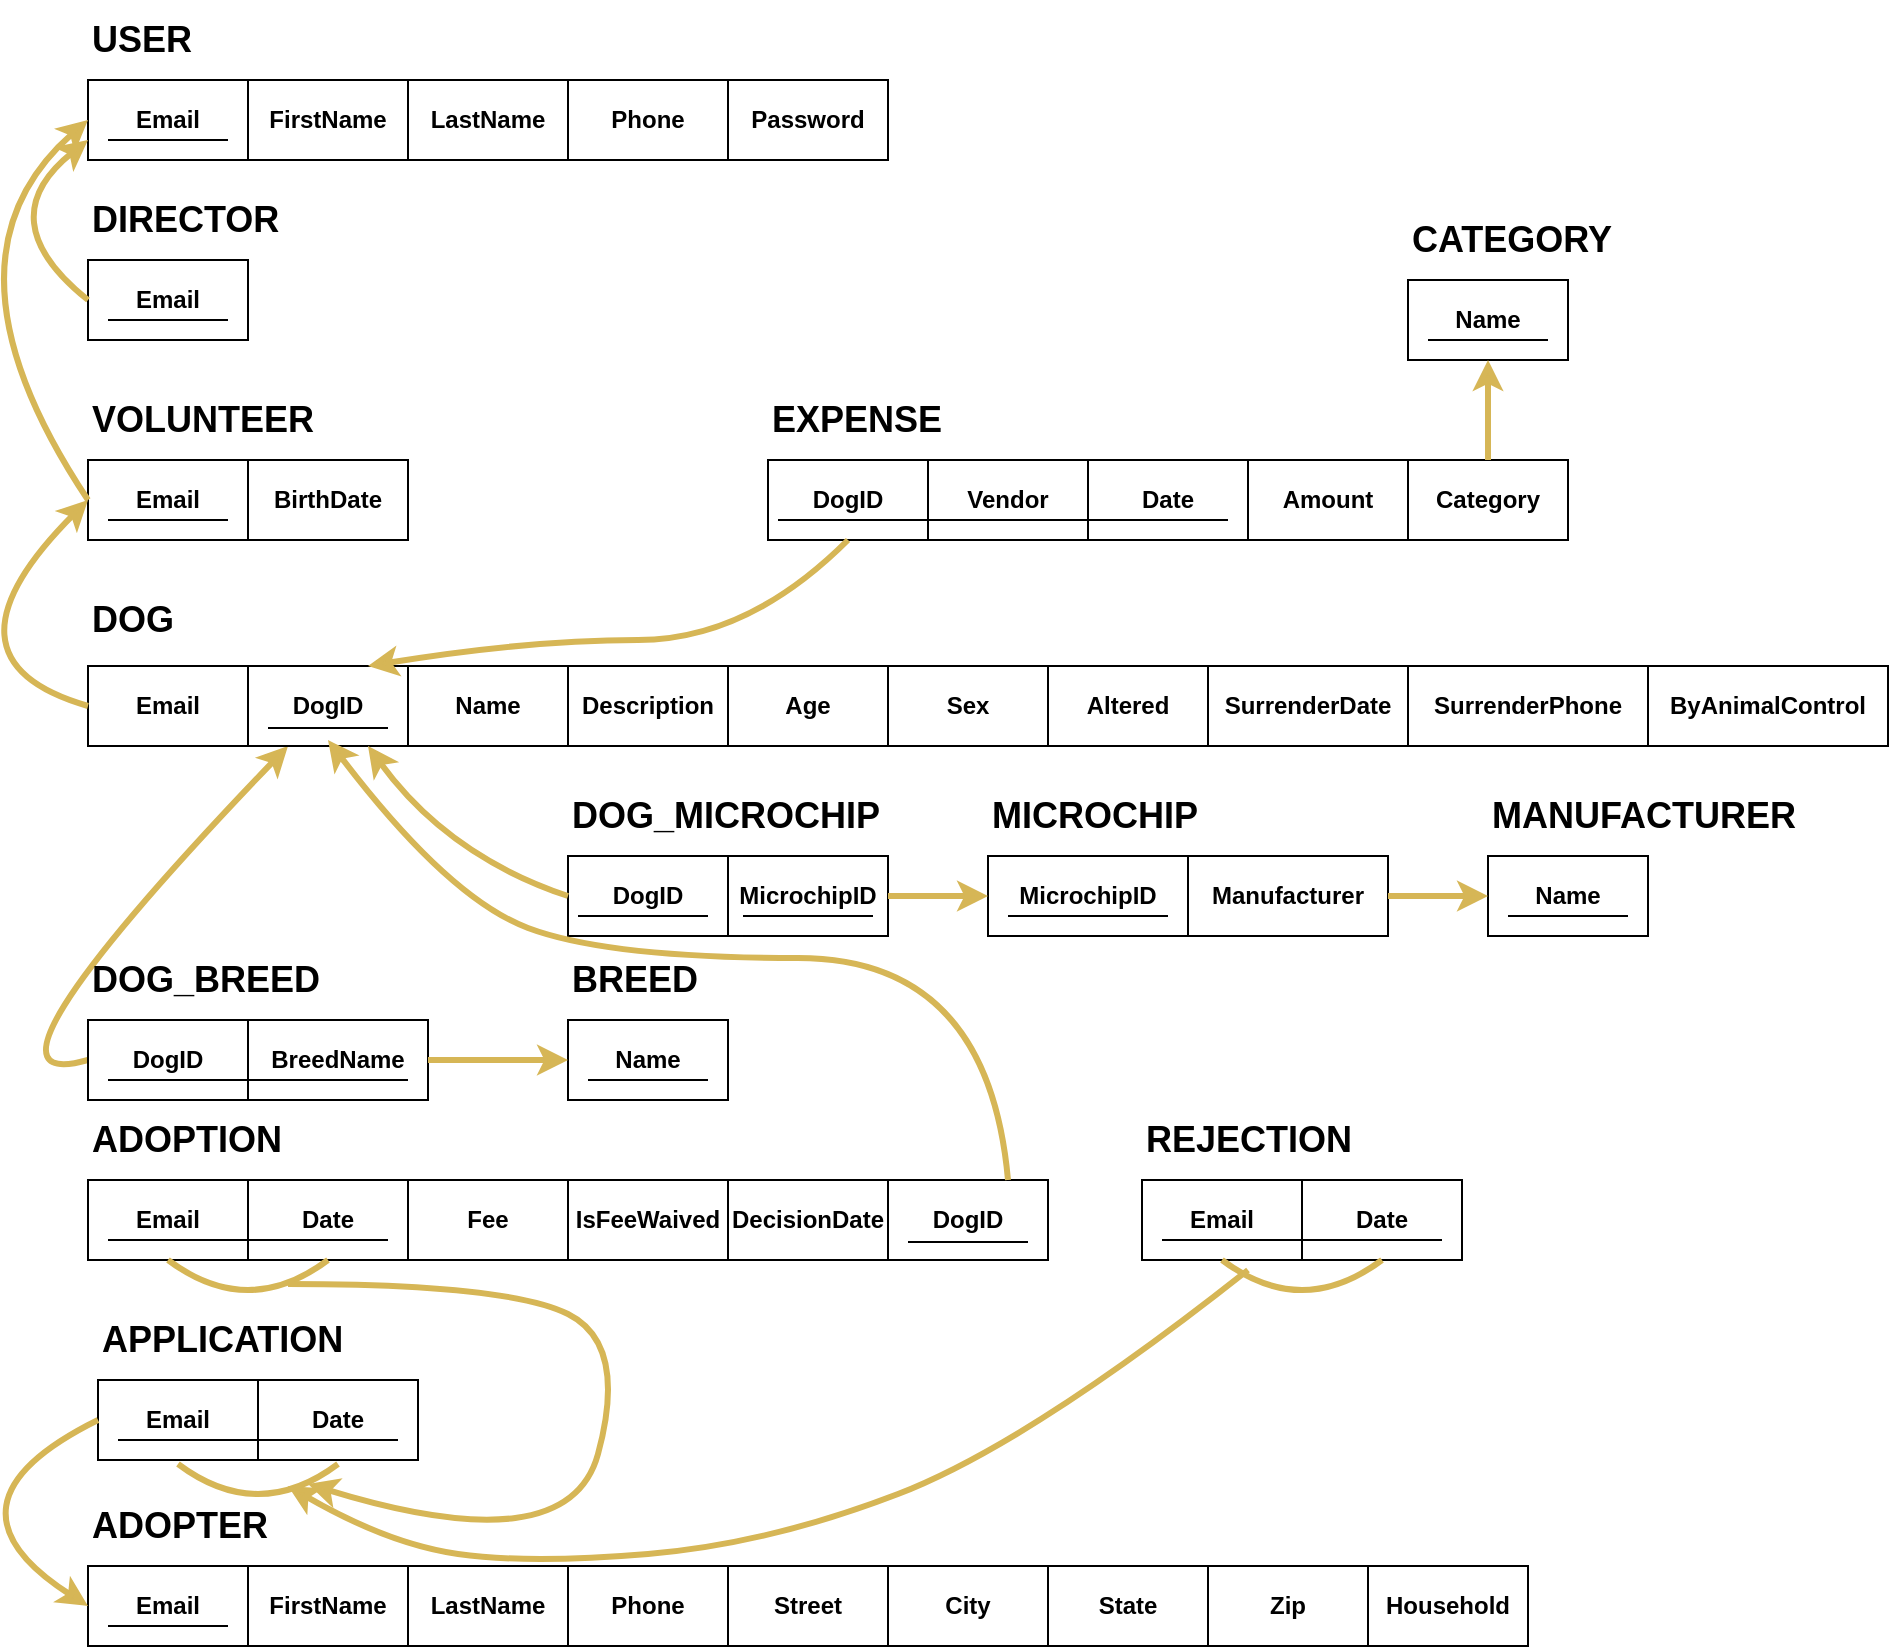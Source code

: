 <mxfile version="26.1.0">
  <diagram name="Page-1" id="qndO_Mjxu-_fTsWk3JKw">
    <mxGraphModel dx="976" dy="495" grid="1" gridSize="10" guides="1" tooltips="1" connect="1" arrows="1" fold="1" page="1" pageScale="1" pageWidth="1100" pageHeight="850" math="0" shadow="0">
      <root>
        <mxCell id="0" />
        <mxCell id="1" parent="0" />
        <mxCell id="BCJE9C6mnE361nlagNKe-139" value="" style="curved=1;endArrow=classic;html=1;rounded=0;exitX=0;exitY=0.5;exitDx=0;exitDy=0;fillColor=#fff2cc;strokeColor=#d6b656;strokeWidth=3;entryX=0.25;entryY=1;entryDx=0;entryDy=0;" parent="1" source="BCJE9C6mnE361nlagNKe-67" target="BCJE9C6mnE361nlagNKe-57" edge="1">
          <mxGeometry width="50" height="50" relative="1" as="geometry">
            <mxPoint x="640" y="625" as="sourcePoint" />
            <mxPoint x="540" y="800" as="targetPoint" />
            <Array as="points">
              <mxPoint x="20" y="565" />
            </Array>
          </mxGeometry>
        </mxCell>
        <mxCell id="BCJE9C6mnE361nlagNKe-73" value="" style="group" parent="1" vertex="1" connectable="0">
          <mxGeometry x="90" y="485" width="170" height="80" as="geometry" />
        </mxCell>
        <mxCell id="BCJE9C6mnE361nlagNKe-67" value="DogID" style="rounded=0;whiteSpace=wrap;html=1;fontStyle=1" parent="BCJE9C6mnE361nlagNKe-73" vertex="1">
          <mxGeometry y="40" width="80" height="40" as="geometry" />
        </mxCell>
        <mxCell id="BCJE9C6mnE361nlagNKe-68" value="BreedName" style="rounded=0;whiteSpace=wrap;html=1;fontStyle=1" parent="BCJE9C6mnE361nlagNKe-73" vertex="1">
          <mxGeometry x="80" y="40" width="90" height="40" as="geometry" />
        </mxCell>
        <mxCell id="BCJE9C6mnE361nlagNKe-69" value="DOG_BREED" style="text;strokeColor=none;fillColor=none;html=1;fontSize=18;fontStyle=1;verticalAlign=middle;align=left;" parent="BCJE9C6mnE361nlagNKe-73" vertex="1">
          <mxGeometry width="100" height="40" as="geometry" />
        </mxCell>
        <mxCell id="BCJE9C6mnE361nlagNKe-112" value="" style="endArrow=none;html=1;rounded=0;strokeWidth=1;" parent="BCJE9C6mnE361nlagNKe-73" edge="1">
          <mxGeometry width="50" height="50" relative="1" as="geometry">
            <mxPoint x="10" y="70" as="sourcePoint" />
            <mxPoint x="160" y="70" as="targetPoint" />
          </mxGeometry>
        </mxCell>
        <mxCell id="BCJE9C6mnE361nlagNKe-77" value="" style="group" parent="1" vertex="1" connectable="0">
          <mxGeometry x="330" y="485" width="100" height="80" as="geometry" />
        </mxCell>
        <mxCell id="BCJE9C6mnE361nlagNKe-70" value="Name" style="rounded=0;whiteSpace=wrap;html=1;fontStyle=1" parent="BCJE9C6mnE361nlagNKe-77" vertex="1">
          <mxGeometry y="40" width="80" height="40" as="geometry" />
        </mxCell>
        <mxCell id="BCJE9C6mnE361nlagNKe-72" value="BREED" style="text;strokeColor=none;fillColor=none;html=1;fontSize=18;fontStyle=1;verticalAlign=middle;align=left;" parent="BCJE9C6mnE361nlagNKe-77" vertex="1">
          <mxGeometry width="100" height="40" as="geometry" />
        </mxCell>
        <mxCell id="BCJE9C6mnE361nlagNKe-113" value="" style="endArrow=none;html=1;rounded=0;strokeWidth=1;" parent="BCJE9C6mnE361nlagNKe-77" edge="1">
          <mxGeometry width="50" height="50" relative="1" as="geometry">
            <mxPoint x="10" y="70" as="sourcePoint" />
            <mxPoint x="70" y="70" as="targetPoint" />
          </mxGeometry>
        </mxCell>
        <mxCell id="BCJE9C6mnE361nlagNKe-78" value="" style="group" parent="1" vertex="1" connectable="0">
          <mxGeometry x="790" y="403" width="100" height="80" as="geometry" />
        </mxCell>
        <mxCell id="BCJE9C6mnE361nlagNKe-79" value="Name" style="rounded=0;whiteSpace=wrap;html=1;fontStyle=1" parent="BCJE9C6mnE361nlagNKe-78" vertex="1">
          <mxGeometry y="40" width="80" height="40" as="geometry" />
        </mxCell>
        <mxCell id="BCJE9C6mnE361nlagNKe-80" value="MANUFACTURER" style="text;strokeColor=none;fillColor=none;html=1;fontSize=18;fontStyle=1;verticalAlign=middle;align=left;" parent="BCJE9C6mnE361nlagNKe-78" vertex="1">
          <mxGeometry width="100" height="40" as="geometry" />
        </mxCell>
        <mxCell id="BCJE9C6mnE361nlagNKe-114" value="" style="endArrow=none;html=1;rounded=0;strokeWidth=1;" parent="BCJE9C6mnE361nlagNKe-78" edge="1">
          <mxGeometry width="50" height="50" relative="1" as="geometry">
            <mxPoint x="10" y="70" as="sourcePoint" />
            <mxPoint x="70" y="70" as="targetPoint" />
          </mxGeometry>
        </mxCell>
        <mxCell id="BCJE9C6mnE361nlagNKe-81" value="" style="group" parent="1" vertex="1" connectable="0">
          <mxGeometry x="330" y="403" width="160" height="80" as="geometry" />
        </mxCell>
        <mxCell id="BCJE9C6mnE361nlagNKe-82" value="DogID" style="rounded=0;whiteSpace=wrap;html=1;fontStyle=1" parent="BCJE9C6mnE361nlagNKe-81" vertex="1">
          <mxGeometry y="40" width="80" height="40" as="geometry" />
        </mxCell>
        <mxCell id="BCJE9C6mnE361nlagNKe-83" value="MicrochipID" style="rounded=0;whiteSpace=wrap;html=1;fontStyle=1" parent="BCJE9C6mnE361nlagNKe-81" vertex="1">
          <mxGeometry x="80" y="40" width="80" height="40" as="geometry" />
        </mxCell>
        <mxCell id="BCJE9C6mnE361nlagNKe-84" value="DOG_MICROCHIP" style="text;strokeColor=none;fillColor=none;html=1;fontSize=18;fontStyle=1;verticalAlign=middle;align=left;" parent="BCJE9C6mnE361nlagNKe-81" vertex="1">
          <mxGeometry width="100" height="40" as="geometry" />
        </mxCell>
        <mxCell id="BCJE9C6mnE361nlagNKe-123" value="" style="endArrow=none;html=1;rounded=0;strokeWidth=1;" parent="BCJE9C6mnE361nlagNKe-81" edge="1">
          <mxGeometry width="50" height="50" relative="1" as="geometry">
            <mxPoint x="5" y="70" as="sourcePoint" />
            <mxPoint x="70" y="70" as="targetPoint" />
          </mxGeometry>
        </mxCell>
        <mxCell id="BCJE9C6mnE361nlagNKe-149" value="" style="endArrow=none;html=1;rounded=0;strokeWidth=1;" parent="BCJE9C6mnE361nlagNKe-81" edge="1">
          <mxGeometry width="50" height="50" relative="1" as="geometry">
            <mxPoint x="87.5" y="70" as="sourcePoint" />
            <mxPoint x="152.5" y="70" as="targetPoint" />
          </mxGeometry>
        </mxCell>
        <mxCell id="BCJE9C6mnE361nlagNKe-85" value="" style="group" parent="1" vertex="1" connectable="0">
          <mxGeometry x="540" y="403" width="190" height="80" as="geometry" />
        </mxCell>
        <mxCell id="BCJE9C6mnE361nlagNKe-86" value="MicrochipID" style="rounded=0;whiteSpace=wrap;html=1;fontStyle=1" parent="BCJE9C6mnE361nlagNKe-85" vertex="1">
          <mxGeometry y="40" width="100" height="40" as="geometry" />
        </mxCell>
        <mxCell id="BCJE9C6mnE361nlagNKe-87" value="Manufacturer" style="rounded=0;whiteSpace=wrap;html=1;fontStyle=1" parent="BCJE9C6mnE361nlagNKe-85" vertex="1">
          <mxGeometry x="100" y="40" width="100" height="40" as="geometry" />
        </mxCell>
        <mxCell id="BCJE9C6mnE361nlagNKe-88" value="MICROCHIP" style="text;strokeColor=none;fillColor=none;html=1;fontSize=18;fontStyle=1;verticalAlign=middle;align=left;" parent="BCJE9C6mnE361nlagNKe-85" vertex="1">
          <mxGeometry width="100" height="40" as="geometry" />
        </mxCell>
        <mxCell id="BCJE9C6mnE361nlagNKe-117" value="" style="endArrow=none;html=1;rounded=0;strokeWidth=1;" parent="BCJE9C6mnE361nlagNKe-85" edge="1">
          <mxGeometry width="50" height="50" relative="1" as="geometry">
            <mxPoint x="10" y="70" as="sourcePoint" />
            <mxPoint x="90" y="70" as="targetPoint" />
          </mxGeometry>
        </mxCell>
        <mxCell id="BCJE9C6mnE361nlagNKe-89" value="" style="group" parent="1" vertex="1" connectable="0">
          <mxGeometry x="750" y="115" width="100" height="80" as="geometry" />
        </mxCell>
        <mxCell id="BCJE9C6mnE361nlagNKe-90" value="Name" style="rounded=0;whiteSpace=wrap;html=1;fontStyle=1" parent="BCJE9C6mnE361nlagNKe-89" vertex="1">
          <mxGeometry y="40" width="80" height="40" as="geometry" />
        </mxCell>
        <mxCell id="BCJE9C6mnE361nlagNKe-91" value="CATEGORY" style="text;strokeColor=none;fillColor=none;html=1;fontSize=18;fontStyle=1;verticalAlign=middle;align=left;" parent="BCJE9C6mnE361nlagNKe-89" vertex="1">
          <mxGeometry width="100" height="40" as="geometry" />
        </mxCell>
        <mxCell id="BCJE9C6mnE361nlagNKe-115" value="" style="endArrow=none;html=1;rounded=0;strokeWidth=1;" parent="BCJE9C6mnE361nlagNKe-89" edge="1">
          <mxGeometry width="50" height="50" relative="1" as="geometry">
            <mxPoint x="10" y="70" as="sourcePoint" />
            <mxPoint x="70" y="70" as="targetPoint" />
          </mxGeometry>
        </mxCell>
        <mxCell id="BCJE9C6mnE361nlagNKe-118" value="" style="group" parent="1" vertex="1" connectable="0">
          <mxGeometry x="90" y="15" width="320" height="80" as="geometry" />
        </mxCell>
        <mxCell id="BCJE9C6mnE361nlagNKe-27" value="Email" style="rounded=0;whiteSpace=wrap;html=1;fontStyle=1" parent="BCJE9C6mnE361nlagNKe-118" vertex="1">
          <mxGeometry y="40" width="80" height="40" as="geometry" />
        </mxCell>
        <mxCell id="BCJE9C6mnE361nlagNKe-28" value="FirstName" style="rounded=0;whiteSpace=wrap;html=1;fontStyle=1" parent="BCJE9C6mnE361nlagNKe-118" vertex="1">
          <mxGeometry x="80" y="40" width="80" height="40" as="geometry" />
        </mxCell>
        <mxCell id="BCJE9C6mnE361nlagNKe-29" value="LastName" style="rounded=0;whiteSpace=wrap;html=1;fontStyle=1" parent="BCJE9C6mnE361nlagNKe-118" vertex="1">
          <mxGeometry x="160" y="40" width="80" height="40" as="geometry" />
        </mxCell>
        <mxCell id="BCJE9C6mnE361nlagNKe-30" value="Phone" style="rounded=0;whiteSpace=wrap;html=1;fontStyle=1" parent="BCJE9C6mnE361nlagNKe-118" vertex="1">
          <mxGeometry x="240" y="40" width="80" height="40" as="geometry" />
        </mxCell>
        <mxCell id="BCJE9C6mnE361nlagNKe-31" value="USER" style="text;strokeColor=none;fillColor=none;html=1;fontSize=18;fontStyle=1;verticalAlign=middle;align=left;" parent="BCJE9C6mnE361nlagNKe-118" vertex="1">
          <mxGeometry width="100" height="40" as="geometry" />
        </mxCell>
        <mxCell id="BCJE9C6mnE361nlagNKe-105" value="" style="endArrow=none;html=1;rounded=0;strokeWidth=1;" parent="BCJE9C6mnE361nlagNKe-118" edge="1">
          <mxGeometry width="50" height="50" relative="1" as="geometry">
            <mxPoint x="10" y="70" as="sourcePoint" />
            <mxPoint x="70" y="70" as="targetPoint" />
          </mxGeometry>
        </mxCell>
        <mxCell id="BCJE9C6mnE361nlagNKe-119" value="" style="group" parent="1" vertex="1" connectable="0">
          <mxGeometry x="90" y="105" width="160" height="80" as="geometry" />
        </mxCell>
        <mxCell id="BCJE9C6mnE361nlagNKe-35" value="Email" style="rounded=0;whiteSpace=wrap;html=1;fontStyle=1" parent="BCJE9C6mnE361nlagNKe-119" vertex="1">
          <mxGeometry y="40" width="80" height="40" as="geometry" />
        </mxCell>
        <mxCell id="BCJE9C6mnE361nlagNKe-39" value="DIRECTOR" style="text;strokeColor=none;fillColor=none;html=1;fontSize=18;fontStyle=1;verticalAlign=middle;align=left;" parent="BCJE9C6mnE361nlagNKe-119" vertex="1">
          <mxGeometry width="100" height="40" as="geometry" />
        </mxCell>
        <mxCell id="BCJE9C6mnE361nlagNKe-106" value="" style="endArrow=none;html=1;rounded=0;strokeWidth=1;" parent="BCJE9C6mnE361nlagNKe-119" edge="1">
          <mxGeometry width="50" height="50" relative="1" as="geometry">
            <mxPoint x="10" y="70" as="sourcePoint" />
            <mxPoint x="70" y="70" as="targetPoint" />
          </mxGeometry>
        </mxCell>
        <mxCell id="BCJE9C6mnE361nlagNKe-120" value="" style="group" parent="1" vertex="1" connectable="0">
          <mxGeometry x="90" y="205" width="240" height="80" as="geometry" />
        </mxCell>
        <mxCell id="BCJE9C6mnE361nlagNKe-41" value="Email" style="rounded=0;whiteSpace=wrap;html=1;fontStyle=1" parent="BCJE9C6mnE361nlagNKe-120" vertex="1">
          <mxGeometry y="40" width="80" height="40" as="geometry" />
        </mxCell>
        <mxCell id="BCJE9C6mnE361nlagNKe-43" value="BirthDate" style="rounded=0;whiteSpace=wrap;html=1;fontStyle=1" parent="BCJE9C6mnE361nlagNKe-120" vertex="1">
          <mxGeometry x="80" y="40" width="80" height="40" as="geometry" />
        </mxCell>
        <mxCell id="BCJE9C6mnE361nlagNKe-45" value="VOLUNTEER" style="text;strokeColor=none;fillColor=none;html=1;fontSize=18;fontStyle=1;verticalAlign=middle;align=left;" parent="BCJE9C6mnE361nlagNKe-120" vertex="1">
          <mxGeometry width="100" height="40" as="geometry" />
        </mxCell>
        <mxCell id="BCJE9C6mnE361nlagNKe-107" value="" style="endArrow=none;html=1;rounded=0;strokeWidth=1;" parent="BCJE9C6mnE361nlagNKe-120" edge="1">
          <mxGeometry width="50" height="50" relative="1" as="geometry">
            <mxPoint x="10" y="70" as="sourcePoint" />
            <mxPoint x="70" y="70" as="targetPoint" />
          </mxGeometry>
        </mxCell>
        <mxCell id="BCJE9C6mnE361nlagNKe-121" value="" style="group" parent="1" vertex="1" connectable="0">
          <mxGeometry x="90" y="758" width="720" height="80" as="geometry" />
        </mxCell>
        <mxCell id="BCJE9C6mnE361nlagNKe-47" value="Email" style="rounded=0;whiteSpace=wrap;html=1;fontStyle=1;container=0;" parent="BCJE9C6mnE361nlagNKe-121" vertex="1">
          <mxGeometry y="40" width="80" height="40" as="geometry" />
        </mxCell>
        <mxCell id="BCJE9C6mnE361nlagNKe-48" value="LastName" style="rounded=0;whiteSpace=wrap;html=1;fontStyle=1;container=0;" parent="BCJE9C6mnE361nlagNKe-121" vertex="1">
          <mxGeometry x="160" y="40" width="80" height="40" as="geometry" />
        </mxCell>
        <mxCell id="BCJE9C6mnE361nlagNKe-51" value="ADOPTER" style="text;strokeColor=none;fillColor=none;html=1;fontSize=18;fontStyle=1;verticalAlign=middle;align=left;container=0;" parent="BCJE9C6mnE361nlagNKe-121" vertex="1">
          <mxGeometry width="100" height="40" as="geometry" />
        </mxCell>
        <mxCell id="BCJE9C6mnE361nlagNKe-108" value="" style="endArrow=none;html=1;rounded=0;strokeWidth=1;" parent="BCJE9C6mnE361nlagNKe-121" edge="1">
          <mxGeometry width="50" height="50" relative="1" as="geometry">
            <mxPoint x="10" y="70" as="sourcePoint" />
            <mxPoint x="70" y="70" as="targetPoint" />
          </mxGeometry>
        </mxCell>
        <mxCell id="XVee_mUp5hW_UbHp6SKK-5" value="FirstName" style="rounded=0;whiteSpace=wrap;html=1;fontStyle=1;container=0;" parent="BCJE9C6mnE361nlagNKe-121" vertex="1">
          <mxGeometry x="80" y="40" width="80" height="40" as="geometry" />
        </mxCell>
        <mxCell id="XVee_mUp5hW_UbHp6SKK-4" value="Phone" style="rounded=0;whiteSpace=wrap;html=1;fontStyle=1;container=0;" parent="BCJE9C6mnE361nlagNKe-121" vertex="1">
          <mxGeometry x="240" y="40" width="80" height="40" as="geometry" />
        </mxCell>
        <mxCell id="BCJE9C6mnE361nlagNKe-49" value="City" style="rounded=0;whiteSpace=wrap;html=1;fontStyle=1;container=0;" parent="BCJE9C6mnE361nlagNKe-121" vertex="1">
          <mxGeometry x="400" y="40" width="80" height="40" as="geometry" />
        </mxCell>
        <mxCell id="BCJE9C6mnE361nlagNKe-50" value="State" style="rounded=0;whiteSpace=wrap;html=1;fontStyle=1;container=0;" parent="BCJE9C6mnE361nlagNKe-121" vertex="1">
          <mxGeometry x="480" y="40" width="80" height="40" as="geometry" />
        </mxCell>
        <mxCell id="XVee_mUp5hW_UbHp6SKK-3" value="Street" style="rounded=0;whiteSpace=wrap;html=1;fontStyle=1;container=0;" parent="BCJE9C6mnE361nlagNKe-121" vertex="1">
          <mxGeometry x="320" y="40" width="80" height="40" as="geometry" />
        </mxCell>
        <mxCell id="BCJE9C6mnE361nlagNKe-147" value="Household" style="rounded=0;whiteSpace=wrap;html=1;fontStyle=1;container=0;" parent="BCJE9C6mnE361nlagNKe-121" vertex="1">
          <mxGeometry x="640" y="40" width="80" height="40" as="geometry" />
        </mxCell>
        <mxCell id="BCJE9C6mnE361nlagNKe-52" value="Zip" style="rounded=0;whiteSpace=wrap;html=1;fontStyle=1;container=0;" parent="BCJE9C6mnE361nlagNKe-121" vertex="1">
          <mxGeometry x="560" y="40" width="80" height="40" as="geometry" />
        </mxCell>
        <mxCell id="BCJE9C6mnE361nlagNKe-122" value="" style="group" parent="1" vertex="1" connectable="0">
          <mxGeometry x="90" y="305" width="900" height="80" as="geometry" />
        </mxCell>
        <mxCell id="BCJE9C6mnE361nlagNKe-61" value="Sex" style="rounded=0;whiteSpace=wrap;html=1;fontStyle=1;container=0;" parent="BCJE9C6mnE361nlagNKe-122" vertex="1">
          <mxGeometry x="400" y="43" width="80" height="40" as="geometry" />
        </mxCell>
        <mxCell id="BCJE9C6mnE361nlagNKe-62" value="Altered" style="rounded=0;whiteSpace=wrap;html=1;fontStyle=1;container=0;" parent="BCJE9C6mnE361nlagNKe-122" vertex="1">
          <mxGeometry x="480" y="43" width="80" height="40" as="geometry" />
        </mxCell>
        <mxCell id="BCJE9C6mnE361nlagNKe-63" value="SurrenderDate" style="rounded=0;whiteSpace=wrap;html=1;fontStyle=1;container=0;" parent="BCJE9C6mnE361nlagNKe-122" vertex="1">
          <mxGeometry x="560" y="43" width="100" height="40" as="geometry" />
        </mxCell>
        <mxCell id="BCJE9C6mnE361nlagNKe-64" value="SurrenderPhone" style="rounded=0;whiteSpace=wrap;html=1;fontStyle=1;container=0;" parent="BCJE9C6mnE361nlagNKe-122" vertex="1">
          <mxGeometry x="660" y="43" width="120" height="40" as="geometry" />
        </mxCell>
        <mxCell id="BCJE9C6mnE361nlagNKe-65" value="ByAnimalControl" style="rounded=0;whiteSpace=wrap;html=1;fontStyle=1;container=0;" parent="BCJE9C6mnE361nlagNKe-122" vertex="1">
          <mxGeometry x="780" y="43" width="120" height="40" as="geometry" />
        </mxCell>
        <mxCell id="BCJE9C6mnE361nlagNKe-55" value="Age" style="rounded=0;whiteSpace=wrap;html=1;fontStyle=1;container=0;" parent="BCJE9C6mnE361nlagNKe-122" vertex="1">
          <mxGeometry x="320" y="43" width="80" height="40" as="geometry" />
        </mxCell>
        <mxCell id="BCJE9C6mnE361nlagNKe-56" value="Email" style="rounded=0;whiteSpace=wrap;html=1;fontStyle=1;container=0;" parent="BCJE9C6mnE361nlagNKe-122" vertex="1">
          <mxGeometry y="43" width="80" height="40" as="geometry" />
        </mxCell>
        <mxCell id="BCJE9C6mnE361nlagNKe-57" value="DogID" style="rounded=0;whiteSpace=wrap;html=1;fontStyle=1;container=0;" parent="BCJE9C6mnE361nlagNKe-122" vertex="1">
          <mxGeometry x="80" y="43" width="80" height="40" as="geometry" />
        </mxCell>
        <mxCell id="BCJE9C6mnE361nlagNKe-58" value="Name" style="rounded=0;whiteSpace=wrap;html=1;fontStyle=1;container=0;" parent="BCJE9C6mnE361nlagNKe-122" vertex="1">
          <mxGeometry x="160" y="43" width="80" height="40" as="geometry" />
        </mxCell>
        <mxCell id="BCJE9C6mnE361nlagNKe-59" value="Description" style="rounded=0;whiteSpace=wrap;html=1;fontStyle=1;container=0;" parent="BCJE9C6mnE361nlagNKe-122" vertex="1">
          <mxGeometry x="240" y="43" width="80" height="40" as="geometry" />
        </mxCell>
        <mxCell id="BCJE9C6mnE361nlagNKe-60" value="DOG" style="text;strokeColor=none;fillColor=none;html=1;fontSize=18;fontStyle=1;verticalAlign=middle;align=left;container=0;" parent="BCJE9C6mnE361nlagNKe-122" vertex="1">
          <mxGeometry width="100" height="40" as="geometry" />
        </mxCell>
        <mxCell id="BCJE9C6mnE361nlagNKe-109" value="" style="endArrow=none;html=1;rounded=0;strokeWidth=1;" parent="BCJE9C6mnE361nlagNKe-122" edge="1">
          <mxGeometry width="50" height="50" relative="1" as="geometry">
            <mxPoint x="90" y="74" as="sourcePoint" />
            <mxPoint x="150" y="74" as="targetPoint" />
          </mxGeometry>
        </mxCell>
        <mxCell id="BCJE9C6mnE361nlagNKe-124" value="" style="curved=1;endArrow=classic;html=1;rounded=0;exitX=0;exitY=0.5;exitDx=0;exitDy=0;entryX=0;entryY=0.75;entryDx=0;entryDy=0;fillColor=#fff2cc;strokeColor=#d6b656;strokeWidth=3;" parent="1" source="BCJE9C6mnE361nlagNKe-35" target="BCJE9C6mnE361nlagNKe-27" edge="1">
          <mxGeometry width="50" height="50" relative="1" as="geometry">
            <mxPoint x="500" y="275" as="sourcePoint" />
            <mxPoint x="550" y="225" as="targetPoint" />
            <Array as="points">
              <mxPoint x="40" y="125" />
            </Array>
          </mxGeometry>
        </mxCell>
        <mxCell id="BCJE9C6mnE361nlagNKe-126" value="" style="curved=1;endArrow=classic;html=1;rounded=0;entryX=0;entryY=0.5;entryDx=0;entryDy=0;fillColor=#fff2cc;strokeColor=#d6b656;strokeWidth=3;exitX=0;exitY=0.5;exitDx=0;exitDy=0;" parent="1" source="BCJE9C6mnE361nlagNKe-41" target="BCJE9C6mnE361nlagNKe-27" edge="1">
          <mxGeometry width="50" height="50" relative="1" as="geometry">
            <mxPoint x="90" y="265" as="sourcePoint" />
            <mxPoint x="90" y="175" as="targetPoint" />
            <Array as="points">
              <mxPoint x="10" y="145" />
            </Array>
          </mxGeometry>
        </mxCell>
        <mxCell id="BCJE9C6mnE361nlagNKe-128" value="" style="curved=1;endArrow=classic;html=1;rounded=0;exitX=0;exitY=0.5;exitDx=0;exitDy=0;fillColor=#fff2cc;strokeColor=#d6b656;strokeWidth=3;" parent="1" source="BCJE9C6mnE361nlagNKe-56" edge="1">
          <mxGeometry width="50" height="50" relative="1" as="geometry">
            <mxPoint x="70" y="465" as="sourcePoint" />
            <mxPoint x="90" y="265" as="targetPoint" />
            <Array as="points">
              <mxPoint x="10" y="345" />
            </Array>
          </mxGeometry>
        </mxCell>
        <mxCell id="BCJE9C6mnE361nlagNKe-137" value="" style="group" parent="1" vertex="1" connectable="0">
          <mxGeometry x="430" y="205" width="400" height="80" as="geometry" />
        </mxCell>
        <mxCell id="BCJE9C6mnE361nlagNKe-134" value="Date" style="rounded=0;whiteSpace=wrap;html=1;fontStyle=1" parent="BCJE9C6mnE361nlagNKe-137" vertex="1">
          <mxGeometry x="160" y="40" width="80" height="40" as="geometry" />
        </mxCell>
        <mxCell id="BCJE9C6mnE361nlagNKe-135" value="Amount" style="rounded=0;whiteSpace=wrap;html=1;fontStyle=1" parent="BCJE9C6mnE361nlagNKe-137" vertex="1">
          <mxGeometry x="240" y="40" width="80" height="40" as="geometry" />
        </mxCell>
        <mxCell id="BCJE9C6mnE361nlagNKe-136" value="Category" style="rounded=0;whiteSpace=wrap;html=1;fontStyle=1" parent="BCJE9C6mnE361nlagNKe-137" vertex="1">
          <mxGeometry x="320" y="40" width="80" height="40" as="geometry" />
        </mxCell>
        <mxCell id="BCJE9C6mnE361nlagNKe-130" value="DogID" style="rounded=0;whiteSpace=wrap;html=1;fontStyle=1" parent="BCJE9C6mnE361nlagNKe-137" vertex="1">
          <mxGeometry y="40" width="80" height="40" as="geometry" />
        </mxCell>
        <mxCell id="BCJE9C6mnE361nlagNKe-131" value="Vendor" style="rounded=0;whiteSpace=wrap;html=1;fontStyle=1" parent="BCJE9C6mnE361nlagNKe-137" vertex="1">
          <mxGeometry x="80" y="40" width="80" height="40" as="geometry" />
        </mxCell>
        <mxCell id="BCJE9C6mnE361nlagNKe-132" value="EXPENSE" style="text;strokeColor=none;fillColor=none;html=1;fontSize=18;fontStyle=1;verticalAlign=middle;align=left;" parent="BCJE9C6mnE361nlagNKe-137" vertex="1">
          <mxGeometry width="100" height="40" as="geometry" />
        </mxCell>
        <mxCell id="BCJE9C6mnE361nlagNKe-133" value="" style="endArrow=none;html=1;rounded=0;strokeWidth=1;" parent="BCJE9C6mnE361nlagNKe-137" edge="1">
          <mxGeometry width="50" height="50" relative="1" as="geometry">
            <mxPoint x="5" y="70" as="sourcePoint" />
            <mxPoint x="230" y="70" as="targetPoint" />
          </mxGeometry>
        </mxCell>
        <mxCell id="BCJE9C6mnE361nlagNKe-141" value="" style="curved=1;endArrow=classic;html=1;rounded=0;exitX=0;exitY=0.5;exitDx=0;exitDy=0;fillColor=#fff2cc;strokeColor=#d6b656;strokeWidth=3;entryX=0.75;entryY=1;entryDx=0;entryDy=0;" parent="1" source="BCJE9C6mnE361nlagNKe-82" target="BCJE9C6mnE361nlagNKe-57" edge="1">
          <mxGeometry width="50" height="50" relative="1" as="geometry">
            <mxPoint x="280" y="523" as="sourcePoint" />
            <mxPoint x="380" y="598" as="targetPoint" />
            <Array as="points">
              <mxPoint x="270" y="443" />
            </Array>
          </mxGeometry>
        </mxCell>
        <mxCell id="BCJE9C6mnE361nlagNKe-142" value="" style="curved=1;endArrow=classic;html=1;rounded=0;exitX=1;exitY=0.5;exitDx=0;exitDy=0;fillColor=#fff2cc;strokeColor=#d6b656;strokeWidth=3;entryX=0;entryY=0.5;entryDx=0;entryDy=0;" parent="1" source="BCJE9C6mnE361nlagNKe-83" target="BCJE9C6mnE361nlagNKe-86" edge="1">
          <mxGeometry width="50" height="50" relative="1" as="geometry">
            <mxPoint x="880" y="658" as="sourcePoint" />
            <mxPoint x="880" y="463" as="targetPoint" />
          </mxGeometry>
        </mxCell>
        <mxCell id="BCJE9C6mnE361nlagNKe-143" value="" style="curved=1;endArrow=classic;html=1;rounded=0;exitX=1;exitY=0.5;exitDx=0;exitDy=0;fillColor=#fff2cc;strokeColor=#d6b656;strokeWidth=3;entryX=0;entryY=0.5;entryDx=0;entryDy=0;" parent="1" source="BCJE9C6mnE361nlagNKe-87" target="BCJE9C6mnE361nlagNKe-79" edge="1">
          <mxGeometry width="50" height="50" relative="1" as="geometry">
            <mxPoint x="740" y="463" as="sourcePoint" />
            <mxPoint x="790" y="463" as="targetPoint" />
          </mxGeometry>
        </mxCell>
        <mxCell id="BCJE9C6mnE361nlagNKe-145" value="" style="curved=1;endArrow=classic;html=1;rounded=0;exitX=0.5;exitY=0;exitDx=0;exitDy=0;fillColor=#fff2cc;strokeColor=#d6b656;strokeWidth=3;entryX=0.5;entryY=1;entryDx=0;entryDy=0;" parent="1" source="BCJE9C6mnE361nlagNKe-136" target="BCJE9C6mnE361nlagNKe-90" edge="1">
          <mxGeometry width="50" height="50" relative="1" as="geometry">
            <mxPoint x="699.5" y="390" as="sourcePoint" />
            <mxPoint x="699.5" y="195" as="targetPoint" />
          </mxGeometry>
        </mxCell>
        <mxCell id="BCJE9C6mnE361nlagNKe-146" value="" style="curved=1;endArrow=classic;html=1;rounded=0;exitX=1;exitY=0.5;exitDx=0;exitDy=0;fillColor=#fff2cc;strokeColor=#d6b656;strokeWidth=3;entryX=0;entryY=0.5;entryDx=0;entryDy=0;" parent="1" source="BCJE9C6mnE361nlagNKe-68" target="BCJE9C6mnE361nlagNKe-70" edge="1">
          <mxGeometry width="50" height="50" relative="1" as="geometry">
            <mxPoint x="1030" y="660" as="sourcePoint" />
            <mxPoint x="1030" y="465" as="targetPoint" />
          </mxGeometry>
        </mxCell>
        <mxCell id="XVee_mUp5hW_UbHp6SKK-2" value="Password" style="rounded=0;whiteSpace=wrap;html=1;fontStyle=1" parent="1" vertex="1">
          <mxGeometry x="410" y="55" width="80" height="40" as="geometry" />
        </mxCell>
        <mxCell id="XVee_mUp5hW_UbHp6SKK-14" value="DogID" style="rounded=0;whiteSpace=wrap;html=1;fontStyle=1;container=0;" parent="1" vertex="1">
          <mxGeometry x="490" y="605" width="80" height="40" as="geometry" />
        </mxCell>
        <mxCell id="XVee_mUp5hW_UbHp6SKK-8" value="Email" style="rounded=0;whiteSpace=wrap;html=1;fontStyle=1;container=0;" parent="1" vertex="1">
          <mxGeometry x="90" y="605" width="80" height="40" as="geometry" />
        </mxCell>
        <mxCell id="XVee_mUp5hW_UbHp6SKK-9" value="Date" style="rounded=0;whiteSpace=wrap;html=1;fontStyle=1;container=0;" parent="1" vertex="1">
          <mxGeometry x="170" y="605" width="80" height="40" as="geometry" />
        </mxCell>
        <mxCell id="XVee_mUp5hW_UbHp6SKK-10" value="DecisionDate" style="rounded=0;whiteSpace=wrap;html=1;fontStyle=1;container=0;" parent="1" vertex="1">
          <mxGeometry x="410" y="605" width="80" height="40" as="geometry" />
        </mxCell>
        <mxCell id="XVee_mUp5hW_UbHp6SKK-11" value="ADOPTION" style="text;strokeColor=none;fillColor=none;html=1;fontSize=18;fontStyle=1;verticalAlign=middle;align=left;container=0;" parent="1" vertex="1">
          <mxGeometry x="90" y="565" width="100" height="40" as="geometry" />
        </mxCell>
        <mxCell id="XVee_mUp5hW_UbHp6SKK-12" value="" style="endArrow=none;html=1;rounded=0;strokeWidth=1;" parent="1" edge="1">
          <mxGeometry width="50" height="50" relative="1" as="geometry">
            <mxPoint x="100" y="635" as="sourcePoint" />
            <mxPoint x="240" y="635" as="targetPoint" />
          </mxGeometry>
        </mxCell>
        <mxCell id="XVee_mUp5hW_UbHp6SKK-15" value="Fee" style="rounded=0;whiteSpace=wrap;html=1;fontStyle=1;container=0;" parent="1" vertex="1">
          <mxGeometry x="250" y="605" width="80" height="40" as="geometry" />
        </mxCell>
        <mxCell id="BCJE9C6mnE361nlagNKe-94" value="Email" style="rounded=0;whiteSpace=wrap;html=1;fontStyle=1;container=0;" parent="1" vertex="1">
          <mxGeometry x="617" y="605" width="80" height="40" as="geometry" />
        </mxCell>
        <mxCell id="BCJE9C6mnE361nlagNKe-95" value="Date" style="rounded=0;whiteSpace=wrap;html=1;fontStyle=1;container=0;" parent="1" vertex="1">
          <mxGeometry x="697" y="605" width="80" height="40" as="geometry" />
        </mxCell>
        <mxCell id="BCJE9C6mnE361nlagNKe-98" value="REJECTION" style="text;strokeColor=none;fillColor=none;html=1;fontSize=18;fontStyle=1;verticalAlign=middle;align=left;container=0;" parent="1" vertex="1">
          <mxGeometry x="617" y="565" width="100" height="40" as="geometry" />
        </mxCell>
        <mxCell id="BCJE9C6mnE361nlagNKe-116" value="" style="endArrow=none;html=1;rounded=0;strokeWidth=1;" parent="1" edge="1">
          <mxGeometry width="50" height="50" relative="1" as="geometry">
            <mxPoint x="627" y="635" as="sourcePoint" />
            <mxPoint x="767" y="635" as="targetPoint" />
          </mxGeometry>
        </mxCell>
        <mxCell id="XVee_mUp5hW_UbHp6SKK-17" value="" style="curved=1;endArrow=classic;html=1;rounded=0;fillColor=#fff2cc;strokeColor=#d6b656;strokeWidth=3;entryX=0.75;entryY=0;entryDx=0;entryDy=0;" parent="1" target="BCJE9C6mnE361nlagNKe-57" edge="1">
          <mxGeometry width="50" height="50" relative="1" as="geometry">
            <mxPoint x="470" y="285" as="sourcePoint" />
            <mxPoint x="210" y="345" as="targetPoint" />
            <Array as="points">
              <mxPoint x="420" y="335" />
              <mxPoint x="310" y="335" />
            </Array>
          </mxGeometry>
        </mxCell>
        <mxCell id="XVee_mUp5hW_UbHp6SKK-19" value="" style="curved=1;endArrow=classic;html=1;rounded=0;exitX=0.75;exitY=0;exitDx=0;exitDy=0;fillColor=#fff2cc;strokeColor=#d6b656;strokeWidth=3;entryX=0.75;entryY=1;entryDx=0;entryDy=0;" parent="1" source="XVee_mUp5hW_UbHp6SKK-14" edge="1">
          <mxGeometry width="50" height="50" relative="1" as="geometry">
            <mxPoint x="310" y="460" as="sourcePoint" />
            <mxPoint x="210" y="385" as="targetPoint" />
            <Array as="points">
              <mxPoint x="540" y="494" />
              <mxPoint x="350" y="494" />
              <mxPoint x="270" y="464" />
            </Array>
          </mxGeometry>
        </mxCell>
        <mxCell id="wKNCZyk0TjYHzA_RKTog-8" value="Email" style="rounded=0;whiteSpace=wrap;html=1;fontStyle=1;container=0;" parent="1" vertex="1">
          <mxGeometry x="95" y="705" width="80" height="40" as="geometry" />
        </mxCell>
        <mxCell id="wKNCZyk0TjYHzA_RKTog-9" value="Date" style="rounded=0;whiteSpace=wrap;html=1;fontStyle=1;container=0;" parent="1" vertex="1">
          <mxGeometry x="175" y="705" width="80" height="40" as="geometry" />
        </mxCell>
        <mxCell id="wKNCZyk0TjYHzA_RKTog-10" value="APPLICATION" style="text;strokeColor=none;fillColor=none;html=1;fontSize=18;fontStyle=1;verticalAlign=middle;align=left;container=0;" parent="1" vertex="1">
          <mxGeometry x="95" y="665" width="100" height="40" as="geometry" />
        </mxCell>
        <mxCell id="wKNCZyk0TjYHzA_RKTog-11" value="" style="endArrow=none;html=1;rounded=0;strokeWidth=1;" parent="1" edge="1">
          <mxGeometry width="50" height="50" relative="1" as="geometry">
            <mxPoint x="105" y="735" as="sourcePoint" />
            <mxPoint x="245" y="735" as="targetPoint" />
          </mxGeometry>
        </mxCell>
        <mxCell id="wKNCZyk0TjYHzA_RKTog-12" value="" style="curved=1;endArrow=classic;html=1;rounded=0;exitX=0;exitY=0.5;exitDx=0;exitDy=0;fillColor=#fff2cc;strokeColor=#d6b656;strokeWidth=3;entryX=0;entryY=0.5;entryDx=0;entryDy=0;" parent="1" source="wKNCZyk0TjYHzA_RKTog-8" target="BCJE9C6mnE361nlagNKe-47" edge="1">
          <mxGeometry width="50" height="50" relative="1" as="geometry">
            <mxPoint x="570" y="737" as="sourcePoint" />
            <mxPoint x="150" y="777" as="targetPoint" />
            <Array as="points">
              <mxPoint x="10" y="767" />
            </Array>
          </mxGeometry>
        </mxCell>
        <mxCell id="wKNCZyk0TjYHzA_RKTog-19" value="" style="curved=1;endArrow=none;html=1;rounded=0;exitX=0.5;exitY=1;exitDx=0;exitDy=0;fillColor=#fff2cc;strokeColor=#d6b656;strokeWidth=3;entryX=0.5;entryY=1;entryDx=0;entryDy=0;" parent="1" source="XVee_mUp5hW_UbHp6SKK-8" target="XVee_mUp5hW_UbHp6SKK-9" edge="1">
          <mxGeometry width="50" height="50" relative="1" as="geometry">
            <mxPoint x="410" y="655" as="sourcePoint" />
            <mxPoint x="410" y="734" as="targetPoint" />
            <Array as="points">
              <mxPoint x="170" y="675" />
            </Array>
          </mxGeometry>
        </mxCell>
        <mxCell id="wKNCZyk0TjYHzA_RKTog-22" value="" style="curved=1;endArrow=none;html=1;rounded=0;exitX=0.5;exitY=1;exitDx=0;exitDy=0;fillColor=#fff2cc;strokeColor=#d6b656;strokeWidth=3;entryX=0.5;entryY=1;entryDx=0;entryDy=0;" parent="1" edge="1">
          <mxGeometry width="50" height="50" relative="1" as="geometry">
            <mxPoint x="657" y="645" as="sourcePoint" />
            <mxPoint x="737" y="645" as="targetPoint" />
            <Array as="points">
              <mxPoint x="697" y="675" />
            </Array>
          </mxGeometry>
        </mxCell>
        <mxCell id="wKNCZyk0TjYHzA_RKTog-23" value="" style="curved=1;endArrow=none;html=1;rounded=0;exitX=0.5;exitY=1;exitDx=0;exitDy=0;fillColor=#fff2cc;strokeColor=#d6b656;strokeWidth=3;entryX=0.5;entryY=1;entryDx=0;entryDy=0;" parent="1" edge="1">
          <mxGeometry width="50" height="50" relative="1" as="geometry">
            <mxPoint x="135" y="747" as="sourcePoint" />
            <mxPoint x="215" y="747" as="targetPoint" />
            <Array as="points">
              <mxPoint x="175" y="777" />
            </Array>
          </mxGeometry>
        </mxCell>
        <mxCell id="wKNCZyk0TjYHzA_RKTog-27" value="" style="curved=1;endArrow=classic;html=1;rounded=0;fillColor=#fff2cc;strokeColor=#d6b656;strokeWidth=3;" parent="1" edge="1">
          <mxGeometry width="50" height="50" relative="1" as="geometry">
            <mxPoint x="190" y="657" as="sourcePoint" />
            <mxPoint x="200" y="757" as="targetPoint" />
            <Array as="points">
              <mxPoint x="300" y="657" />
              <mxPoint x="360" y="687" />
              <mxPoint x="330" y="797" />
            </Array>
          </mxGeometry>
        </mxCell>
        <mxCell id="wKNCZyk0TjYHzA_RKTog-28" value="" style="curved=1;endArrow=classic;html=1;rounded=0;fillColor=#fff2cc;strokeColor=#d6b656;strokeWidth=3;entryX=1;entryY=0;entryDx=0;entryDy=0;" parent="1" target="BCJE9C6mnE361nlagNKe-51" edge="1">
          <mxGeometry width="50" height="50" relative="1" as="geometry">
            <mxPoint x="670" y="650" as="sourcePoint" />
            <mxPoint x="210" y="757" as="targetPoint" />
            <Array as="points">
              <mxPoint x="560" y="737" />
              <mxPoint x="430" y="787" />
              <mxPoint x="310" y="797" />
              <mxPoint x="240" y="787" />
            </Array>
          </mxGeometry>
        </mxCell>
        <mxCell id="B7WIvdRq_6RGvrY6iQgg-1" value="IsFeeWaived" style="rounded=0;whiteSpace=wrap;html=1;fontStyle=1;container=0;" parent="1" vertex="1">
          <mxGeometry x="330" y="605" width="80" height="40" as="geometry" />
        </mxCell>
        <mxCell id="Qs7Vb2dvLTwLjbJxDjWJ-1" value="" style="endArrow=none;html=1;rounded=0;strokeWidth=1;" edge="1" parent="1">
          <mxGeometry width="50" height="50" relative="1" as="geometry">
            <mxPoint x="500" y="636" as="sourcePoint" />
            <mxPoint x="560" y="636" as="targetPoint" />
          </mxGeometry>
        </mxCell>
      </root>
    </mxGraphModel>
  </diagram>
</mxfile>
